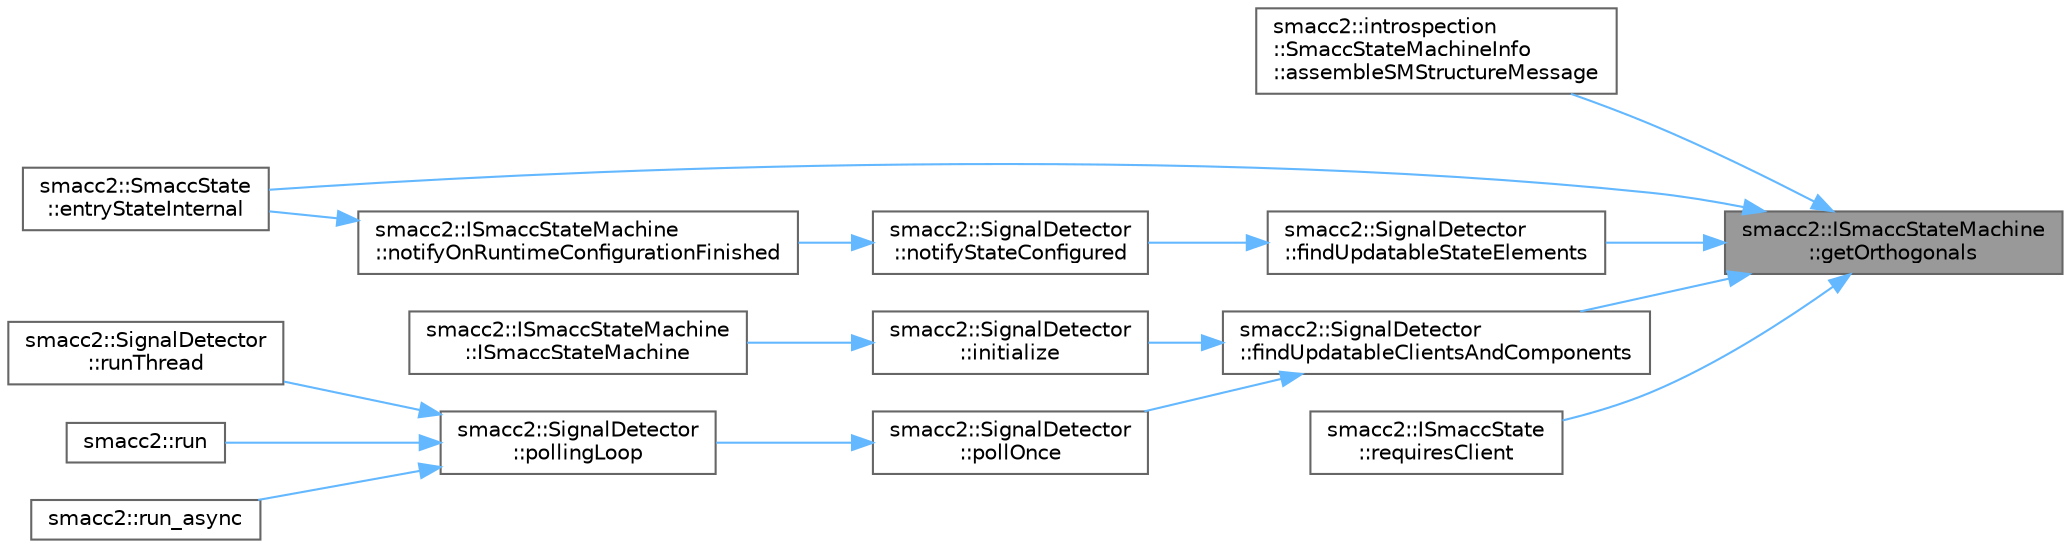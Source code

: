 digraph "smacc2::ISmaccStateMachine::getOrthogonals"
{
 // LATEX_PDF_SIZE
  bgcolor="transparent";
  edge [fontname=Helvetica,fontsize=10,labelfontname=Helvetica,labelfontsize=10];
  node [fontname=Helvetica,fontsize=10,shape=box,height=0.2,width=0.4];
  rankdir="RL";
  Node1 [label="smacc2::ISmaccStateMachine\l::getOrthogonals",height=0.2,width=0.4,color="gray40", fillcolor="grey60", style="filled", fontcolor="black",tooltip=" "];
  Node1 -> Node2 [dir="back",color="steelblue1",style="solid"];
  Node2 [label="smacc2::introspection\l::SmaccStateMachineInfo\l::assembleSMStructureMessage",height=0.2,width=0.4,color="grey40", fillcolor="white", style="filled",URL="$classsmacc2_1_1introspection_1_1SmaccStateMachineInfo.html#af9405e186cb828249d86c4dd64375521",tooltip=" "];
  Node1 -> Node3 [dir="back",color="steelblue1",style="solid"];
  Node3 [label="smacc2::SmaccState\l::entryStateInternal",height=0.2,width=0.4,color="grey40", fillcolor="white", style="filled",URL="$classsmacc2_1_1SmaccState.html#aeeaa708975d375657bf294a2935d5c9e",tooltip=" "];
  Node1 -> Node4 [dir="back",color="steelblue1",style="solid"];
  Node4 [label="smacc2::SignalDetector\l::findUpdatableClientsAndComponents",height=0.2,width=0.4,color="grey40", fillcolor="white", style="filled",URL="$classsmacc2_1_1SignalDetector.html#af325def90b56dd82ab34d351f5a37a02",tooltip=" "];
  Node4 -> Node5 [dir="back",color="steelblue1",style="solid"];
  Node5 [label="smacc2::SignalDetector\l::initialize",height=0.2,width=0.4,color="grey40", fillcolor="white", style="filled",URL="$classsmacc2_1_1SignalDetector.html#a6035e4180f1f868d42902021eb41d9c6",tooltip=" "];
  Node5 -> Node6 [dir="back",color="steelblue1",style="solid"];
  Node6 [label="smacc2::ISmaccStateMachine\l::ISmaccStateMachine",height=0.2,width=0.4,color="grey40", fillcolor="white", style="filled",URL="$classsmacc2_1_1ISmaccStateMachine.html#a6dda8b4640554bdcc1ca9db937c53c3c",tooltip=" "];
  Node4 -> Node7 [dir="back",color="steelblue1",style="solid"];
  Node7 [label="smacc2::SignalDetector\l::pollOnce",height=0.2,width=0.4,color="grey40", fillcolor="white", style="filled",URL="$classsmacc2_1_1SignalDetector.html#af363cea3f8228eeb68b25ad21903dc74",tooltip=" "];
  Node7 -> Node8 [dir="back",color="steelblue1",style="solid"];
  Node8 [label="smacc2::SignalDetector\l::pollingLoop",height=0.2,width=0.4,color="grey40", fillcolor="white", style="filled",URL="$classsmacc2_1_1SignalDetector.html#a08d072feafb277794a16fe33a6dcc97e",tooltip=" "];
  Node8 -> Node9 [dir="back",color="steelblue1",style="solid"];
  Node9 [label="smacc2::run",height=0.2,width=0.4,color="grey40", fillcolor="white", style="filled",URL="$namespacesmacc2.html#af0cfd6b9e48613a47fd4ef89e4970ac7",tooltip=" "];
  Node8 -> Node10 [dir="back",color="steelblue1",style="solid"];
  Node10 [label="smacc2::run_async",height=0.2,width=0.4,color="grey40", fillcolor="white", style="filled",URL="$namespacesmacc2.html#a6e7c3699070d3d2289556c7b14fd82bf",tooltip=" "];
  Node8 -> Node11 [dir="back",color="steelblue1",style="solid"];
  Node11 [label="smacc2::SignalDetector\l::runThread",height=0.2,width=0.4,color="grey40", fillcolor="white", style="filled",URL="$classsmacc2_1_1SignalDetector.html#a2532abcf6a11a04270ea2951b5b3a208",tooltip=" "];
  Node1 -> Node12 [dir="back",color="steelblue1",style="solid"];
  Node12 [label="smacc2::SignalDetector\l::findUpdatableStateElements",height=0.2,width=0.4,color="grey40", fillcolor="white", style="filled",URL="$classsmacc2_1_1SignalDetector.html#af12c85d2ec8747c891f7490086d2d6a2",tooltip=" "];
  Node12 -> Node13 [dir="back",color="steelblue1",style="solid"];
  Node13 [label="smacc2::SignalDetector\l::notifyStateConfigured",height=0.2,width=0.4,color="grey40", fillcolor="white", style="filled",URL="$classsmacc2_1_1SignalDetector.html#af9a0197754ac252b657a8785ac1ef84d",tooltip=" "];
  Node13 -> Node14 [dir="back",color="steelblue1",style="solid"];
  Node14 [label="smacc2::ISmaccStateMachine\l::notifyOnRuntimeConfigurationFinished",height=0.2,width=0.4,color="grey40", fillcolor="white", style="filled",URL="$classsmacc2_1_1ISmaccStateMachine.html#a4f7ee7ef3de845c21d44c73a4e472826",tooltip=" "];
  Node14 -> Node3 [dir="back",color="steelblue1",style="solid"];
  Node1 -> Node15 [dir="back",color="steelblue1",style="solid"];
  Node15 [label="smacc2::ISmaccState\l::requiresClient",height=0.2,width=0.4,color="grey40", fillcolor="white", style="filled",URL="$classsmacc2_1_1ISmaccState.html#a62def2d8c4c1f489bbfc76735e0a6ec3",tooltip=" "];
}
